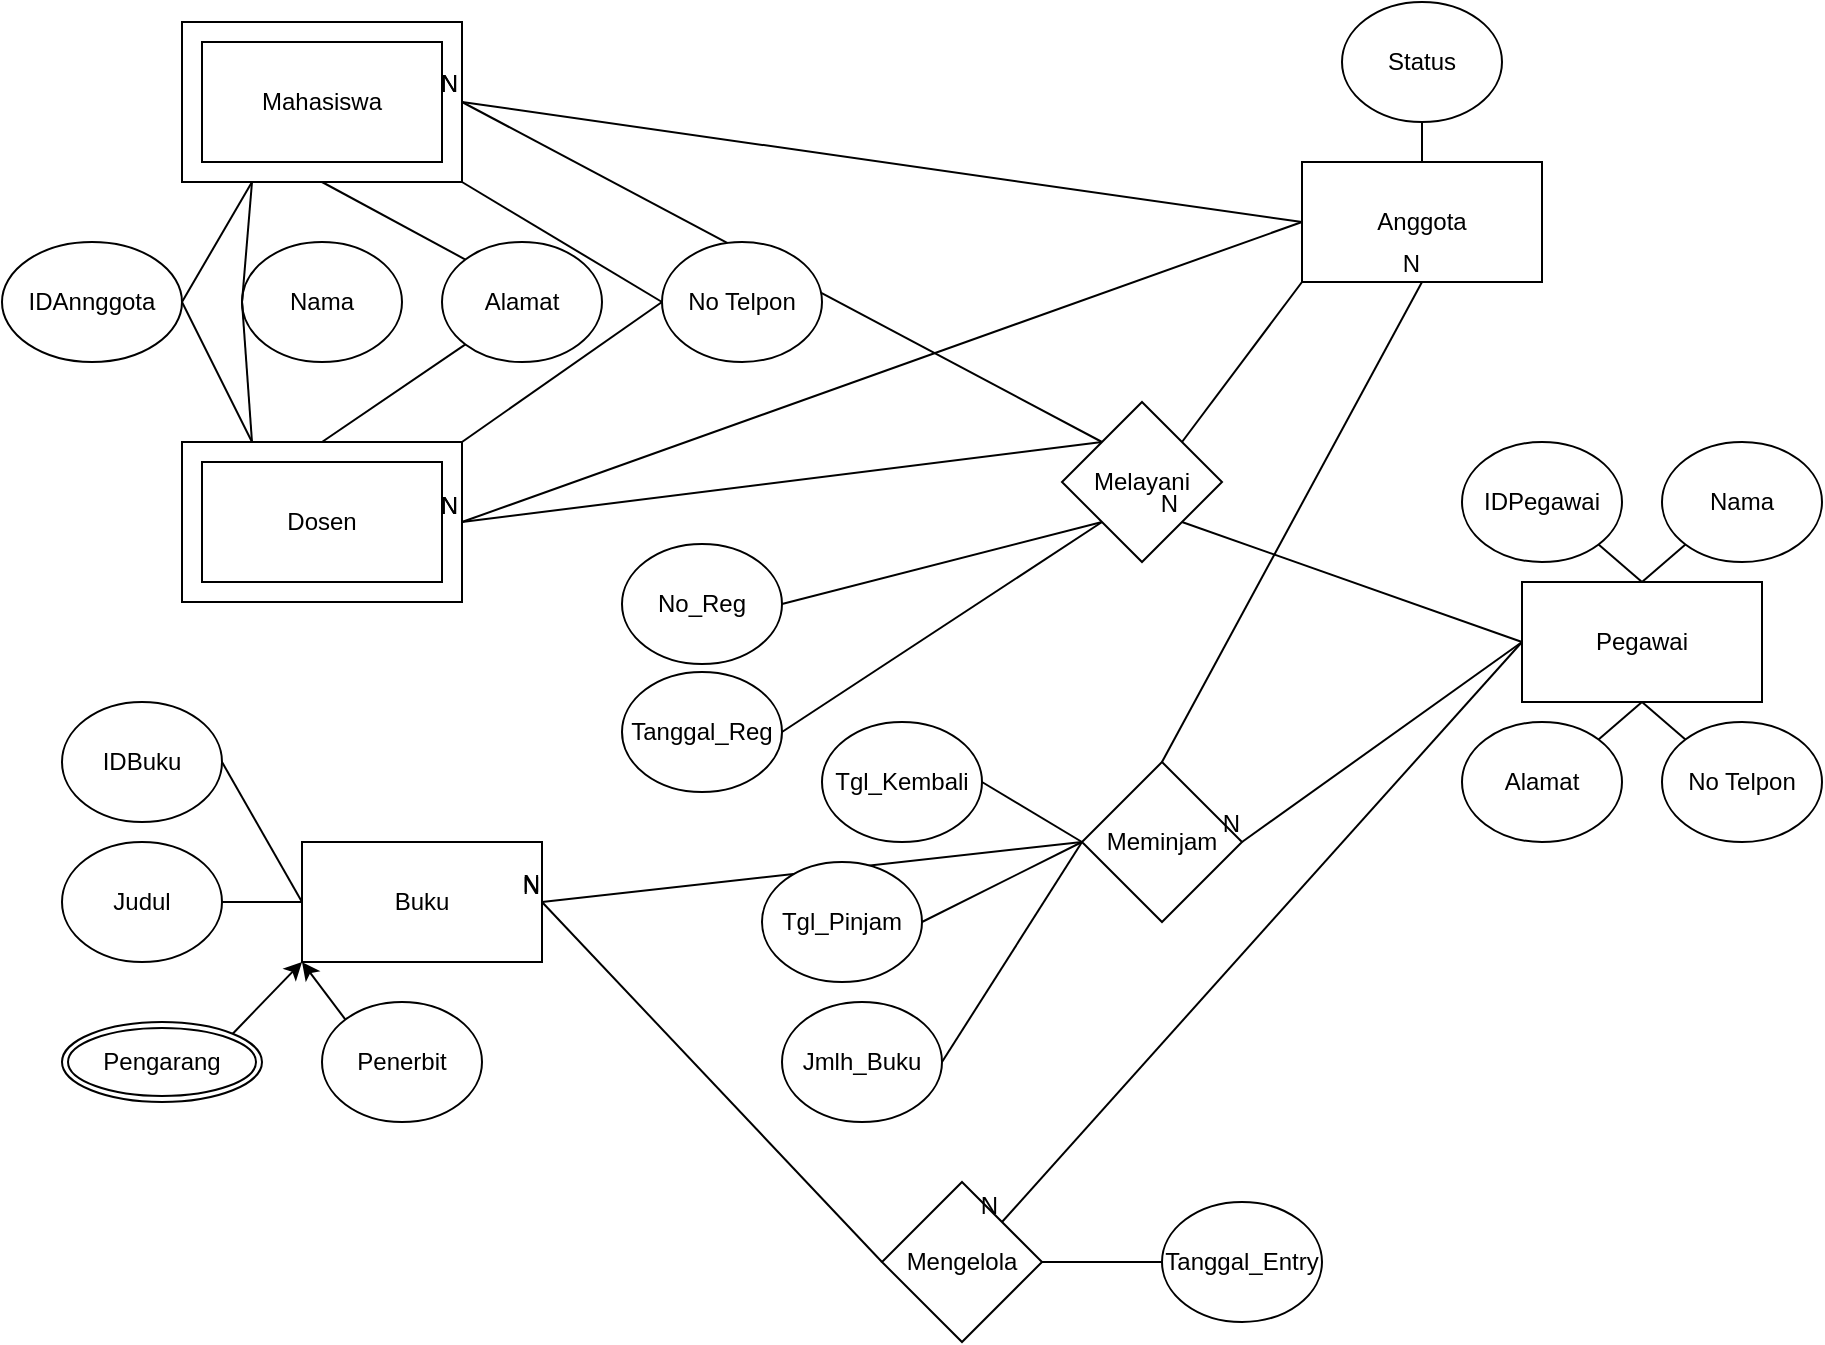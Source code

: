 <mxfile version="24.7.13">
  <diagram name="Page-1" id="Xk5fTRZYXzfiinf3gOBg">
    <mxGraphModel dx="1240" dy="778" grid="1" gridSize="10" guides="1" tooltips="1" connect="1" arrows="1" fold="1" page="1" pageScale="1" pageWidth="1169" pageHeight="827" math="0" shadow="0">
      <root>
        <mxCell id="0" />
        <mxCell id="1" parent="0" />
        <mxCell id="7FB4F0s5g6MZkallYVds-141" value="" style="rounded=0;whiteSpace=wrap;html=1;" parent="1" vertex="1">
          <mxGeometry x="140" y="299" width="140" height="80" as="geometry" />
        </mxCell>
        <mxCell id="7FB4F0s5g6MZkallYVds-140" value="" style="rounded=0;whiteSpace=wrap;html=1;" parent="1" vertex="1">
          <mxGeometry x="140" y="89" width="140" height="80" as="geometry" />
        </mxCell>
        <mxCell id="7FB4F0s5g6MZkallYVds-57" value="Mahasiswa" style="rounded=0;whiteSpace=wrap;html=1;" parent="1" vertex="1">
          <mxGeometry x="150" y="99" width="120" height="60" as="geometry" />
        </mxCell>
        <mxCell id="7FB4F0s5g6MZkallYVds-58" value="Dosen" style="rounded=0;whiteSpace=wrap;html=1;" parent="1" vertex="1">
          <mxGeometry x="150" y="309" width="120" height="60" as="geometry" />
        </mxCell>
        <mxCell id="7FB4F0s5g6MZkallYVds-60" value="IDAnnggota" style="ellipse;whiteSpace=wrap;html=1;" parent="1" vertex="1">
          <mxGeometry x="50" y="199" width="90" height="60" as="geometry" />
        </mxCell>
        <mxCell id="7FB4F0s5g6MZkallYVds-61" value="" style="endArrow=none;html=1;rounded=0;entryX=0.25;entryY=1;entryDx=0;entryDy=0;exitX=1;exitY=0.5;exitDx=0;exitDy=0;" parent="1" source="7FB4F0s5g6MZkallYVds-60" target="7FB4F0s5g6MZkallYVds-140" edge="1">
          <mxGeometry width="50" height="50" relative="1" as="geometry">
            <mxPoint x="150" y="229" as="sourcePoint" />
            <mxPoint x="510" y="169" as="targetPoint" />
          </mxGeometry>
        </mxCell>
        <mxCell id="7FB4F0s5g6MZkallYVds-62" value="" style="endArrow=none;html=1;rounded=0;entryX=1;entryY=0.5;entryDx=0;entryDy=0;exitX=0.25;exitY=0;exitDx=0;exitDy=0;" parent="1" source="7FB4F0s5g6MZkallYVds-141" target="7FB4F0s5g6MZkallYVds-60" edge="1">
          <mxGeometry width="50" height="50" relative="1" as="geometry">
            <mxPoint x="160" y="239" as="sourcePoint" />
            <mxPoint x="160" y="169" as="targetPoint" />
          </mxGeometry>
        </mxCell>
        <mxCell id="7FB4F0s5g6MZkallYVds-63" value="&lt;span style=&quot;font-weight: normal;&quot;&gt;Nama&lt;/span&gt;" style="ellipse;whiteSpace=wrap;html=1;fontStyle=1" parent="1" vertex="1">
          <mxGeometry x="170" y="199" width="80" height="60" as="geometry" />
        </mxCell>
        <mxCell id="7FB4F0s5g6MZkallYVds-64" value="" style="endArrow=none;html=1;rounded=0;exitX=0;exitY=0.5;exitDx=0;exitDy=0;entryX=0.25;entryY=1;entryDx=0;entryDy=0;" parent="1" source="7FB4F0s5g6MZkallYVds-63" target="7FB4F0s5g6MZkallYVds-140" edge="1">
          <mxGeometry width="50" height="50" relative="1" as="geometry">
            <mxPoint x="460" y="219" as="sourcePoint" />
            <mxPoint x="510" y="169" as="targetPoint" />
          </mxGeometry>
        </mxCell>
        <mxCell id="7FB4F0s5g6MZkallYVds-65" value="" style="endArrow=none;html=1;rounded=0;exitX=0;exitY=0.5;exitDx=0;exitDy=0;entryX=0.25;entryY=0;entryDx=0;entryDy=0;" parent="1" source="7FB4F0s5g6MZkallYVds-63" target="7FB4F0s5g6MZkallYVds-141" edge="1">
          <mxGeometry width="50" height="50" relative="1" as="geometry">
            <mxPoint x="220" y="209" as="sourcePoint" />
            <mxPoint x="160" y="169" as="targetPoint" />
          </mxGeometry>
        </mxCell>
        <mxCell id="7FB4F0s5g6MZkallYVds-68" value="" style="endArrow=none;html=1;rounded=0;entryX=0;entryY=1;entryDx=0;entryDy=0;exitX=0.5;exitY=0;exitDx=0;exitDy=0;" parent="1" source="7FB4F0s5g6MZkallYVds-141" target="7FB4F0s5g6MZkallYVds-67" edge="1">
          <mxGeometry width="50" height="50" relative="1" as="geometry">
            <mxPoint x="460" y="219" as="sourcePoint" />
            <mxPoint x="510" y="169" as="targetPoint" />
          </mxGeometry>
        </mxCell>
        <mxCell id="7FB4F0s5g6MZkallYVds-69" value="" style="endArrow=none;html=1;rounded=0;entryX=0;entryY=0;entryDx=0;entryDy=0;exitX=0.5;exitY=1;exitDx=0;exitDy=0;" parent="1" source="7FB4F0s5g6MZkallYVds-140" target="7FB4F0s5g6MZkallYVds-67" edge="1">
          <mxGeometry width="50" height="50" relative="1" as="geometry">
            <mxPoint x="340" y="129" as="sourcePoint" />
            <mxPoint x="291" y="260" as="targetPoint" />
          </mxGeometry>
        </mxCell>
        <mxCell id="7FB4F0s5g6MZkallYVds-70" value="Anggota" style="rounded=0;whiteSpace=wrap;html=1;" parent="1" vertex="1">
          <mxGeometry x="700" y="159" width="120" height="60" as="geometry" />
        </mxCell>
        <mxCell id="7FB4F0s5g6MZkallYVds-73" value="" style="endArrow=none;html=1;rounded=0;exitX=0;exitY=0.5;exitDx=0;exitDy=0;entryX=1;entryY=1;entryDx=0;entryDy=0;" parent="1" source="7FB4F0s5g6MZkallYVds-56" target="7FB4F0s5g6MZkallYVds-140" edge="1">
          <mxGeometry width="50" height="50" relative="1" as="geometry">
            <mxPoint x="460" y="219" as="sourcePoint" />
            <mxPoint x="510" y="169" as="targetPoint" />
          </mxGeometry>
        </mxCell>
        <mxCell id="7FB4F0s5g6MZkallYVds-74" value="" style="endArrow=none;html=1;rounded=0;exitX=0;exitY=0.5;exitDx=0;exitDy=0;entryX=1;entryY=0;entryDx=0;entryDy=0;" parent="1" source="7FB4F0s5g6MZkallYVds-56" target="7FB4F0s5g6MZkallYVds-141" edge="1">
          <mxGeometry width="50" height="50" relative="1" as="geometry">
            <mxPoint x="390" y="239" as="sourcePoint" />
            <mxPoint x="280" y="169" as="targetPoint" />
          </mxGeometry>
        </mxCell>
        <mxCell id="7FB4F0s5g6MZkallYVds-75" value="&lt;span style=&quot;font-weight: normal;&quot;&gt;Status&lt;/span&gt;" style="ellipse;whiteSpace=wrap;html=1;fontStyle=1" parent="1" vertex="1">
          <mxGeometry x="720" y="79" width="80" height="60" as="geometry" />
        </mxCell>
        <mxCell id="7FB4F0s5g6MZkallYVds-77" value="" style="endArrow=none;html=1;rounded=0;exitX=0.5;exitY=1;exitDx=0;exitDy=0;entryX=0.5;entryY=0;entryDx=0;entryDy=0;" parent="1" source="7FB4F0s5g6MZkallYVds-75" target="7FB4F0s5g6MZkallYVds-70" edge="1">
          <mxGeometry width="50" height="50" relative="1" as="geometry">
            <mxPoint x="1170" y="69" as="sourcePoint" />
            <mxPoint x="800" y="59" as="targetPoint" />
          </mxGeometry>
        </mxCell>
        <mxCell id="7FB4F0s5g6MZkallYVds-79" value="Buku" style="rounded=0;whiteSpace=wrap;html=1;" parent="1" vertex="1">
          <mxGeometry x="200" y="499" width="120" height="60" as="geometry" />
        </mxCell>
        <mxCell id="7FB4F0s5g6MZkallYVds-80" value="&lt;span style=&quot;font-weight: normal;&quot;&gt;Judul&lt;/span&gt;" style="ellipse;whiteSpace=wrap;html=1;fontStyle=1" parent="1" vertex="1">
          <mxGeometry x="80" y="499" width="80" height="60" as="geometry" />
        </mxCell>
        <mxCell id="7FB4F0s5g6MZkallYVds-81" value="" style="endArrow=none;html=1;rounded=0;exitX=1;exitY=0.5;exitDx=0;exitDy=0;entryX=0;entryY=0.5;entryDx=0;entryDy=0;" parent="1" source="7FB4F0s5g6MZkallYVds-80" target="7FB4F0s5g6MZkallYVds-79" edge="1">
          <mxGeometry width="50" height="50" relative="1" as="geometry">
            <mxPoint x="450" y="409" as="sourcePoint" />
            <mxPoint x="500" y="359" as="targetPoint" />
            <Array as="points">
              <mxPoint x="190" y="529" />
            </Array>
          </mxGeometry>
        </mxCell>
        <mxCell id="7FB4F0s5g6MZkallYVds-84" value="&lt;span style=&quot;font-weight: normal;&quot;&gt;IDBuku&lt;/span&gt;" style="ellipse;whiteSpace=wrap;html=1;fontStyle=1" parent="1" vertex="1">
          <mxGeometry x="80" y="429" width="80" height="60" as="geometry" />
        </mxCell>
        <mxCell id="7FB4F0s5g6MZkallYVds-85" value="" style="endArrow=none;html=1;rounded=0;exitX=1;exitY=0.5;exitDx=0;exitDy=0;entryX=0;entryY=0.5;entryDx=0;entryDy=0;" parent="1" source="7FB4F0s5g6MZkallYVds-84" target="7FB4F0s5g6MZkallYVds-79" edge="1">
          <mxGeometry width="50" height="50" relative="1" as="geometry">
            <mxPoint x="170" y="609" as="sourcePoint" />
            <mxPoint x="210" y="539" as="targetPoint" />
            <Array as="points" />
          </mxGeometry>
        </mxCell>
        <mxCell id="7FB4F0s5g6MZkallYVds-90" value="" style="endArrow=classic;html=1;rounded=0;exitX=1;exitY=0;exitDx=0;exitDy=0;entryX=0;entryY=1;entryDx=0;entryDy=0;" parent="1" source="7FB4F0s5g6MZkallYVds-133" target="7FB4F0s5g6MZkallYVds-79" edge="1">
          <mxGeometry width="50" height="50" relative="1" as="geometry">
            <mxPoint x="180" y="589" as="sourcePoint" />
            <mxPoint x="500" y="479" as="targetPoint" />
          </mxGeometry>
        </mxCell>
        <mxCell id="7FB4F0s5g6MZkallYVds-93" value="" style="endArrow=classic;html=1;rounded=0;exitX=0;exitY=0;exitDx=0;exitDy=0;entryX=0;entryY=1;entryDx=0;entryDy=0;" parent="1" source="7FB4F0s5g6MZkallYVds-135" target="7FB4F0s5g6MZkallYVds-79" edge="1">
          <mxGeometry width="50" height="50" relative="1" as="geometry">
            <mxPoint x="220" y="589" as="sourcePoint" />
            <mxPoint x="210" y="569" as="targetPoint" />
          </mxGeometry>
        </mxCell>
        <mxCell id="7FB4F0s5g6MZkallYVds-94" value="Pegawai" style="rounded=0;whiteSpace=wrap;html=1;" parent="1" vertex="1">
          <mxGeometry x="810" y="369" width="120" height="60" as="geometry" />
        </mxCell>
        <mxCell id="7FB4F0s5g6MZkallYVds-95" value="&lt;span style=&quot;font-weight: normal;&quot;&gt;IDPegawai&lt;/span&gt;" style="ellipse;whiteSpace=wrap;html=1;fontStyle=1" parent="1" vertex="1">
          <mxGeometry x="780" y="299" width="80" height="60" as="geometry" />
        </mxCell>
        <mxCell id="7FB4F0s5g6MZkallYVds-96" value="&lt;span style=&quot;font-weight: normal;&quot;&gt;Nama&lt;/span&gt;" style="ellipse;whiteSpace=wrap;html=1;fontStyle=1" parent="1" vertex="1">
          <mxGeometry x="880" y="299" width="80" height="60" as="geometry" />
        </mxCell>
        <mxCell id="7FB4F0s5g6MZkallYVds-97" value="&lt;span style=&quot;font-weight: normal;&quot;&gt;Alamat&lt;/span&gt;" style="ellipse;whiteSpace=wrap;html=1;fontStyle=1" parent="1" vertex="1">
          <mxGeometry x="780" y="439" width="80" height="60" as="geometry" />
        </mxCell>
        <mxCell id="7FB4F0s5g6MZkallYVds-98" value="&lt;span style=&quot;font-weight: normal;&quot;&gt;No Telpon&lt;/span&gt;" style="ellipse;whiteSpace=wrap;html=1;fontStyle=1" parent="1" vertex="1">
          <mxGeometry x="880" y="439" width="80" height="60" as="geometry" />
        </mxCell>
        <mxCell id="7FB4F0s5g6MZkallYVds-99" value="" style="endArrow=none;html=1;rounded=0;exitX=1;exitY=0;exitDx=0;exitDy=0;entryX=0.5;entryY=1;entryDx=0;entryDy=0;" parent="1" source="7FB4F0s5g6MZkallYVds-97" target="7FB4F0s5g6MZkallYVds-94" edge="1">
          <mxGeometry width="50" height="50" relative="1" as="geometry">
            <mxPoint x="850" y="419" as="sourcePoint" />
            <mxPoint x="870" y="419" as="targetPoint" />
          </mxGeometry>
        </mxCell>
        <mxCell id="7FB4F0s5g6MZkallYVds-100" value="" style="endArrow=none;html=1;rounded=0;exitX=0;exitY=0;exitDx=0;exitDy=0;entryX=0.5;entryY=1;entryDx=0;entryDy=0;" parent="1" source="7FB4F0s5g6MZkallYVds-98" target="7FB4F0s5g6MZkallYVds-94" edge="1">
          <mxGeometry width="50" height="50" relative="1" as="geometry">
            <mxPoint x="859" y="458" as="sourcePoint" />
            <mxPoint x="880" y="439" as="targetPoint" />
            <Array as="points" />
          </mxGeometry>
        </mxCell>
        <mxCell id="7FB4F0s5g6MZkallYVds-101" value="" style="endArrow=none;html=1;rounded=0;exitX=0.5;exitY=0;exitDx=0;exitDy=0;entryX=0;entryY=1;entryDx=0;entryDy=0;" parent="1" source="7FB4F0s5g6MZkallYVds-94" target="7FB4F0s5g6MZkallYVds-96" edge="1">
          <mxGeometry width="50" height="50" relative="1" as="geometry">
            <mxPoint x="859" y="458" as="sourcePoint" />
            <mxPoint x="880" y="439" as="targetPoint" />
          </mxGeometry>
        </mxCell>
        <mxCell id="7FB4F0s5g6MZkallYVds-102" value="" style="endArrow=none;html=1;rounded=0;exitX=0.5;exitY=0;exitDx=0;exitDy=0;entryX=1;entryY=1;entryDx=0;entryDy=0;" parent="1" source="7FB4F0s5g6MZkallYVds-94" target="7FB4F0s5g6MZkallYVds-95" edge="1">
          <mxGeometry width="50" height="50" relative="1" as="geometry">
            <mxPoint x="880" y="379" as="sourcePoint" />
            <mxPoint x="901" y="360" as="targetPoint" />
          </mxGeometry>
        </mxCell>
        <mxCell id="7FB4F0s5g6MZkallYVds-103" value="Meminjam" style="rhombus;whiteSpace=wrap;html=1;" parent="1" vertex="1">
          <mxGeometry x="590" y="459" width="80" height="80" as="geometry" />
        </mxCell>
        <mxCell id="7FB4F0s5g6MZkallYVds-107" value="Melayani" style="rhombus;whiteSpace=wrap;html=1;" parent="1" vertex="1">
          <mxGeometry x="580" y="279" width="80" height="80" as="geometry" />
        </mxCell>
        <mxCell id="7FB4F0s5g6MZkallYVds-115" value="&lt;span style=&quot;font-weight: normal;&quot;&gt;No_Reg&lt;/span&gt;" style="ellipse;whiteSpace=wrap;html=1;fontStyle=1" parent="1" vertex="1">
          <mxGeometry x="360" y="350" width="80" height="60" as="geometry" />
        </mxCell>
        <mxCell id="7FB4F0s5g6MZkallYVds-116" value="&lt;span style=&quot;font-weight: normal;&quot;&gt;Tanggal_Reg&lt;/span&gt;" style="ellipse;whiteSpace=wrap;html=1;fontStyle=1" parent="1" vertex="1">
          <mxGeometry x="360" y="414" width="80" height="60" as="geometry" />
        </mxCell>
        <mxCell id="7FB4F0s5g6MZkallYVds-117" value="" style="endArrow=none;html=1;rounded=0;exitX=1;exitY=0.5;exitDx=0;exitDy=0;entryX=0;entryY=1;entryDx=0;entryDy=0;" parent="1" source="7FB4F0s5g6MZkallYVds-115" target="7FB4F0s5g6MZkallYVds-107" edge="1">
          <mxGeometry width="50" height="50" relative="1" as="geometry">
            <mxPoint x="450" y="409" as="sourcePoint" />
            <mxPoint x="500" y="359" as="targetPoint" />
          </mxGeometry>
        </mxCell>
        <mxCell id="7FB4F0s5g6MZkallYVds-118" value="" style="endArrow=none;html=1;rounded=0;exitX=1;exitY=0.5;exitDx=0;exitDy=0;entryX=0;entryY=1;entryDx=0;entryDy=0;" parent="1" source="7FB4F0s5g6MZkallYVds-116" target="7FB4F0s5g6MZkallYVds-107" edge="1">
          <mxGeometry width="50" height="50" relative="1" as="geometry">
            <mxPoint x="450" y="409" as="sourcePoint" />
            <mxPoint x="550" y="389" as="targetPoint" />
          </mxGeometry>
        </mxCell>
        <mxCell id="7FB4F0s5g6MZkallYVds-119" value="Mengelola" style="rhombus;whiteSpace=wrap;html=1;" parent="1" vertex="1">
          <mxGeometry x="490" y="669" width="80" height="80" as="geometry" />
        </mxCell>
        <mxCell id="7FB4F0s5g6MZkallYVds-123" value="&lt;span style=&quot;font-weight: normal;&quot;&gt;Tanggal_Entry&lt;/span&gt;" style="ellipse;whiteSpace=wrap;html=1;fontStyle=1" parent="1" vertex="1">
          <mxGeometry x="630" y="679" width="80" height="60" as="geometry" />
        </mxCell>
        <mxCell id="7FB4F0s5g6MZkallYVds-124" value="" style="endArrow=none;html=1;rounded=0;exitX=1;exitY=0.5;exitDx=0;exitDy=0;entryX=0;entryY=0.5;entryDx=0;entryDy=0;" parent="1" source="7FB4F0s5g6MZkallYVds-119" target="7FB4F0s5g6MZkallYVds-123" edge="1">
          <mxGeometry width="50" height="50" relative="1" as="geometry">
            <mxPoint x="480" y="554" as="sourcePoint" />
            <mxPoint x="530" y="454" as="targetPoint" />
          </mxGeometry>
        </mxCell>
        <mxCell id="7FB4F0s5g6MZkallYVds-131" value="&lt;span style=&quot;font-weight: 400;&quot;&gt;Tgl_Kembali&lt;/span&gt;&lt;span style=&quot;background-color: initial; text-wrap: nowrap; color: rgba(0, 0, 0, 0); font-family: monospace; font-size: 0px; font-weight: 400; text-align: start;&quot;&gt;%3CmxGraphModel%3E%3Croot%3E%3CmxCell%20id%3D%220%22%2F%3E%3CmxCell%20id%3D%221%22%20parent%3D%220%22%2F%3E%3CmxCell%20id%3D%222%22%20value%3D%22%26lt%3Bspan%20style%3D%26quot%3Bfont-weight%3A%20normal%3B%26quot%3B%26gt%3BTanggal_Reg%26lt%3B%2Fspan%26gt%3B%22%20style%3D%22ellipse%3BwhiteSpace%3Dwrap%3Bhtml%3D1%3BfontStyle%3D1%22%20vertex%3D%221%22%20parent%3D%221%22%3E%3CmxGeometry%20x%3D%22320%22%20y%3D%22350%22%20width%3D%2280%22%20height%3D%2260%22%20as%3D%22geometry%22%2F%3E%3C%2FmxCell%3E%3C%2Froot%3E%3C%2FmxGraphModel&lt;/span&gt;&lt;span style=&quot;background-color: initial; text-wrap: nowrap; color: rgba(0, 0, 0, 0); font-family: monospace; font-size: 0px; font-weight: 400; text-align: start;&quot;&gt;3CmxGraphModel%3E%3Croot%3E%3CmxCell%20id%3D%220%22%2F%3E%3CmxCell%20id%3D%221%22%20parent%3D%220%22%2F%3E%3CmxCell%20id%3D%222%22%20value%3D%22%26lt%3Bspan%20style%3D%26quot%3Bfont-weight%3A%20normal%3B%26quot%3B%26gt%3BTanggal_Reg%26lt%3B%2Fspan%26gt%3B%22%20style%3D%22ellipse%3BwhiteSpace%3Dwrap%3Bhtml%3D1%3BfontStyle%3D1%22%20vertex%3D%221%22%20parent%3D%221%22%3E%3CmxGeometry%20x%3D%22320%22%20y%3D%22350%22%20width%3D%2280%22%20height%3D%2260%22%20as%3D%22geometry%22%2F%3E%3C%2FmxCell%3E%3C%2Froot%3E%3C%2FmxGraphModel%3E&lt;/span&gt;" style="ellipse;whiteSpace=wrap;html=1;fontStyle=1" parent="1" vertex="1">
          <mxGeometry x="460" y="439" width="80" height="60" as="geometry" />
        </mxCell>
        <mxCell id="7FB4F0s5g6MZkallYVds-132" value="&lt;span style=&quot;font-weight: 400;&quot;&gt;Jmlh_Buku&lt;/span&gt;" style="ellipse;whiteSpace=wrap;html=1;fontStyle=1" parent="1" vertex="1">
          <mxGeometry x="440" y="579" width="80" height="60" as="geometry" />
        </mxCell>
        <mxCell id="7FB4F0s5g6MZkallYVds-133" value="Pengarang" style="ellipse;shape=doubleEllipse;margin=3;whiteSpace=wrap;html=1;align=center;" parent="1" vertex="1">
          <mxGeometry x="80" y="589" width="100" height="40" as="geometry" />
        </mxCell>
        <mxCell id="7FB4F0s5g6MZkallYVds-135" value="&lt;span style=&quot;font-weight: normal;&quot;&gt;Penerbit&lt;/span&gt;" style="ellipse;whiteSpace=wrap;html=1;fontStyle=1" parent="1" vertex="1">
          <mxGeometry x="210" y="579" width="80" height="60" as="geometry" />
        </mxCell>
        <mxCell id="7FB4F0s5g6MZkallYVds-137" value="" style="endArrow=none;html=1;rounded=0;exitX=1;exitY=0.5;exitDx=0;exitDy=0;entryX=0;entryY=0.5;entryDx=0;entryDy=0;" parent="1" source="7FB4F0s5g6MZkallYVds-131" target="7FB4F0s5g6MZkallYVds-103" edge="1">
          <mxGeometry width="50" height="50" relative="1" as="geometry">
            <mxPoint x="400" y="519" as="sourcePoint" />
            <mxPoint x="450" y="419" as="targetPoint" />
          </mxGeometry>
        </mxCell>
        <mxCell id="7FB4F0s5g6MZkallYVds-138" value="" style="endArrow=none;html=1;rounded=0;exitX=1;exitY=0.5;exitDx=0;exitDy=0;entryX=0;entryY=0.5;entryDx=0;entryDy=0;" parent="1" source="7FB4F0s5g6MZkallYVds-130" target="7FB4F0s5g6MZkallYVds-103" edge="1">
          <mxGeometry width="50" height="50" relative="1" as="geometry">
            <mxPoint x="505" y="479" as="sourcePoint" />
            <mxPoint x="520" y="469" as="targetPoint" />
          </mxGeometry>
        </mxCell>
        <mxCell id="7FB4F0s5g6MZkallYVds-139" value="" style="endArrow=none;html=1;rounded=0;exitX=1;exitY=0.5;exitDx=0;exitDy=0;entryX=0;entryY=0.5;entryDx=0;entryDy=0;" parent="1" source="7FB4F0s5g6MZkallYVds-132" target="7FB4F0s5g6MZkallYVds-103" edge="1">
          <mxGeometry width="50" height="50" relative="1" as="geometry">
            <mxPoint x="500" y="549" as="sourcePoint" />
            <mxPoint x="520" y="469" as="targetPoint" />
          </mxGeometry>
        </mxCell>
        <mxCell id="7FB4F0s5g6MZkallYVds-67" value="&lt;span style=&quot;font-weight: normal;&quot;&gt;Alamat&lt;/span&gt;" style="ellipse;whiteSpace=wrap;html=1;fontStyle=1" parent="1" vertex="1">
          <mxGeometry x="270" y="199" width="80" height="60" as="geometry" />
        </mxCell>
        <mxCell id="g1zbAH3C95G_mZ3iaQM2-10" value="" style="endArrow=none;html=1;rounded=0;entryX=1;entryY=0.5;entryDx=0;entryDy=0;exitX=0;exitY=0.5;exitDx=0;exitDy=0;" edge="1" parent="1" source="7FB4F0s5g6MZkallYVds-70" target="7FB4F0s5g6MZkallYVds-141">
          <mxGeometry relative="1" as="geometry">
            <mxPoint x="460" y="220" as="sourcePoint" />
            <mxPoint x="620" y="220" as="targetPoint" />
          </mxGeometry>
        </mxCell>
        <mxCell id="g1zbAH3C95G_mZ3iaQM2-11" value="N" style="resizable=0;html=1;whiteSpace=wrap;align=right;verticalAlign=bottom;" connectable="0" vertex="1" parent="g1zbAH3C95G_mZ3iaQM2-10">
          <mxGeometry x="1" relative="1" as="geometry" />
        </mxCell>
        <mxCell id="g1zbAH3C95G_mZ3iaQM2-12" value="" style="endArrow=none;html=1;rounded=0;entryX=1;entryY=0.5;entryDx=0;entryDy=0;exitX=0;exitY=0.5;exitDx=0;exitDy=0;" edge="1" parent="1" source="7FB4F0s5g6MZkallYVds-70" target="7FB4F0s5g6MZkallYVds-140">
          <mxGeometry relative="1" as="geometry">
            <mxPoint x="710" y="184" as="sourcePoint" />
            <mxPoint x="290" y="349" as="targetPoint" />
          </mxGeometry>
        </mxCell>
        <mxCell id="g1zbAH3C95G_mZ3iaQM2-13" value="N" style="resizable=0;html=1;whiteSpace=wrap;align=right;verticalAlign=bottom;" connectable="0" vertex="1" parent="g1zbAH3C95G_mZ3iaQM2-12">
          <mxGeometry x="1" relative="1" as="geometry" />
        </mxCell>
        <mxCell id="g1zbAH3C95G_mZ3iaQM2-14" value="" style="endArrow=none;html=1;rounded=0;entryX=1;entryY=0.5;entryDx=0;entryDy=0;exitX=0;exitY=0;exitDx=0;exitDy=0;" edge="1" parent="1" source="7FB4F0s5g6MZkallYVds-107" target="7FB4F0s5g6MZkallYVds-140">
          <mxGeometry relative="1" as="geometry">
            <mxPoint x="710" y="199" as="sourcePoint" />
            <mxPoint x="290" y="139" as="targetPoint" />
          </mxGeometry>
        </mxCell>
        <mxCell id="g1zbAH3C95G_mZ3iaQM2-15" value="N" style="resizable=0;html=1;whiteSpace=wrap;align=right;verticalAlign=bottom;" connectable="0" vertex="1" parent="g1zbAH3C95G_mZ3iaQM2-14">
          <mxGeometry x="1" relative="1" as="geometry" />
        </mxCell>
        <mxCell id="7FB4F0s5g6MZkallYVds-56" value="&lt;span style=&quot;font-weight: normal;&quot;&gt;No Telpon&lt;/span&gt;" style="ellipse;whiteSpace=wrap;html=1;fontStyle=1" parent="1" vertex="1">
          <mxGeometry x="380" y="199" width="80" height="60" as="geometry" />
        </mxCell>
        <mxCell id="g1zbAH3C95G_mZ3iaQM2-16" value="" style="endArrow=none;html=1;rounded=0;entryX=1;entryY=0.5;entryDx=0;entryDy=0;exitX=0;exitY=0;exitDx=0;exitDy=0;" edge="1" parent="1" source="7FB4F0s5g6MZkallYVds-107" target="7FB4F0s5g6MZkallYVds-141">
          <mxGeometry relative="1" as="geometry">
            <mxPoint x="610" y="309" as="sourcePoint" />
            <mxPoint x="290" y="139" as="targetPoint" />
          </mxGeometry>
        </mxCell>
        <mxCell id="g1zbAH3C95G_mZ3iaQM2-17" value="N" style="resizable=0;html=1;whiteSpace=wrap;align=right;verticalAlign=bottom;" connectable="0" vertex="1" parent="g1zbAH3C95G_mZ3iaQM2-16">
          <mxGeometry x="1" relative="1" as="geometry" />
        </mxCell>
        <mxCell id="g1zbAH3C95G_mZ3iaQM2-18" value="" style="endArrow=none;html=1;rounded=0;exitX=1;exitY=0;exitDx=0;exitDy=0;entryX=0;entryY=1;entryDx=0;entryDy=0;" edge="1" parent="1" source="7FB4F0s5g6MZkallYVds-107" target="7FB4F0s5g6MZkallYVds-70">
          <mxGeometry relative="1" as="geometry">
            <mxPoint x="460" y="220" as="sourcePoint" />
            <mxPoint x="620" y="220" as="targetPoint" />
          </mxGeometry>
        </mxCell>
        <mxCell id="g1zbAH3C95G_mZ3iaQM2-19" value="" style="endArrow=none;html=1;rounded=0;entryX=1;entryY=1;entryDx=0;entryDy=0;exitX=0;exitY=0.5;exitDx=0;exitDy=0;" edge="1" parent="1" source="7FB4F0s5g6MZkallYVds-94" target="7FB4F0s5g6MZkallYVds-107">
          <mxGeometry relative="1" as="geometry">
            <mxPoint x="950" y="379" as="sourcePoint" />
            <mxPoint x="630" y="419" as="targetPoint" />
          </mxGeometry>
        </mxCell>
        <mxCell id="g1zbAH3C95G_mZ3iaQM2-20" value="N" style="resizable=0;html=1;whiteSpace=wrap;align=right;verticalAlign=bottom;" connectable="0" vertex="1" parent="g1zbAH3C95G_mZ3iaQM2-19">
          <mxGeometry x="1" relative="1" as="geometry" />
        </mxCell>
        <mxCell id="g1zbAH3C95G_mZ3iaQM2-21" value="" style="endArrow=none;html=1;rounded=0;entryX=0.5;entryY=1;entryDx=0;entryDy=0;exitX=0.5;exitY=0;exitDx=0;exitDy=0;" edge="1" parent="1" source="7FB4F0s5g6MZkallYVds-103" target="7FB4F0s5g6MZkallYVds-70">
          <mxGeometry relative="1" as="geometry">
            <mxPoint x="820" y="409" as="sourcePoint" />
            <mxPoint x="650" y="349" as="targetPoint" />
          </mxGeometry>
        </mxCell>
        <mxCell id="g1zbAH3C95G_mZ3iaQM2-22" value="N" style="resizable=0;html=1;whiteSpace=wrap;align=right;verticalAlign=bottom;" connectable="0" vertex="1" parent="g1zbAH3C95G_mZ3iaQM2-21">
          <mxGeometry x="1" relative="1" as="geometry" />
        </mxCell>
        <mxCell id="g1zbAH3C95G_mZ3iaQM2-23" value="" style="endArrow=none;html=1;rounded=0;entryX=1;entryY=0.5;entryDx=0;entryDy=0;exitX=0;exitY=0.5;exitDx=0;exitDy=0;" edge="1" parent="1" source="7FB4F0s5g6MZkallYVds-94" target="7FB4F0s5g6MZkallYVds-103">
          <mxGeometry relative="1" as="geometry">
            <mxPoint x="640" y="469" as="sourcePoint" />
            <mxPoint x="770" y="229" as="targetPoint" />
          </mxGeometry>
        </mxCell>
        <mxCell id="g1zbAH3C95G_mZ3iaQM2-24" value="N" style="resizable=0;html=1;whiteSpace=wrap;align=right;verticalAlign=bottom;" connectable="0" vertex="1" parent="g1zbAH3C95G_mZ3iaQM2-23">
          <mxGeometry x="1" relative="1" as="geometry" />
        </mxCell>
        <mxCell id="g1zbAH3C95G_mZ3iaQM2-25" value="" style="endArrow=none;html=1;rounded=0;entryX=1;entryY=0.5;entryDx=0;entryDy=0;exitX=0;exitY=0.5;exitDx=0;exitDy=0;" edge="1" parent="1" source="7FB4F0s5g6MZkallYVds-103" target="7FB4F0s5g6MZkallYVds-79">
          <mxGeometry relative="1" as="geometry">
            <mxPoint x="640" y="469" as="sourcePoint" />
            <mxPoint x="770" y="229" as="targetPoint" />
          </mxGeometry>
        </mxCell>
        <mxCell id="g1zbAH3C95G_mZ3iaQM2-26" value="N" style="resizable=0;html=1;whiteSpace=wrap;align=right;verticalAlign=bottom;" connectable="0" vertex="1" parent="g1zbAH3C95G_mZ3iaQM2-25">
          <mxGeometry x="1" relative="1" as="geometry" />
        </mxCell>
        <mxCell id="7FB4F0s5g6MZkallYVds-130" value="&lt;span style=&quot;font-weight: 400;&quot;&gt;Tgl_P&lt;/span&gt;&lt;span style=&quot;color: rgba(0, 0, 0, 0); font-family: monospace; font-size: 0px; font-weight: 400; text-align: start; text-wrap: nowrap;&quot;&gt;%3CmxGraphModel%3E%3Croot%3E%3CmxCell%20id%3D%220%22%2F%3E%3CmxCell%20id%3D%221%22%20parent%3D%220%22%2F%3E%3CmxCell%20id%3D%222%22%20value%3D%22%26lt%3Bspan%20style%3D%26quot%3Bfont-weight%3A%20normal%3B%26quot%3B%26gt%3BTanggal_Reg%26lt%3B%2Fspan%26gt%3B%22%20style%3D%22ellipse%3BwhiteSpace%3Dwrap%3Bhtml%3D1%3BfontStyle%3D1%22%20vertex%3D%221%22%20parent%3D%221%22%3E%3CmxGeometry%20x%3D%22320%22%20y%3D%22350%22%20width%3D%2280%22%20height%3D%2260%22%20as%3D%22geometry%22%2F%3E%3C%2FmxCell%3E%3C%2Froot%3E%3C%2FmxGraphModel%3E&lt;/span&gt;&lt;span style=&quot;font-weight: 400;&quot;&gt;injam&lt;/span&gt;&lt;span style=&quot;color: rgba(0, 0, 0, 0); font-family: monospace; font-size: 0px; font-weight: 400; text-align: start; text-wrap: nowrap;&quot;&gt;%3CmxGraphModel%3E%3Croot%3E%3CmxCell%20id%3D%220%22%2F%3E%3CmxCell%20id%3D%221%22%20parent%3D%220%22%2F%3E%3CmxCell%20id%3D%222%22%20value%3D%22%26lt%3Bspan%20style%3D%26quot%3Bfont-weight%3A%20normal%3B%26quot%3B%26gt%3BTanggal_Reg%26lt%3B%2Fspan%26gt%3B%22%20style%3D%22ellipse%3BwhiteSpace%3Dwrap%3Bhtml%3D1%3BfontStyle%3D1%22%20vertex%3D%221%22%20parent%3D%221%22%3E%3CmxGeometry%20x%3D%22320%22%20y%3D%22350%22%20width%3D%2280%22%20height%3D%2260%22%20as%3D%22geometry%22%2F%3E%3C%2FmxCell%3E%3C%2Froot%3E%3C%2FmxGraphModel%3E&lt;/span&gt;" style="ellipse;whiteSpace=wrap;html=1;fontStyle=1" parent="1" vertex="1">
          <mxGeometry x="430" y="509" width="80" height="60" as="geometry" />
        </mxCell>
        <mxCell id="g1zbAH3C95G_mZ3iaQM2-27" value="" style="endArrow=none;html=1;rounded=0;entryX=1;entryY=0;entryDx=0;entryDy=0;exitX=0;exitY=0.5;exitDx=0;exitDy=0;" edge="1" parent="1" source="7FB4F0s5g6MZkallYVds-94" target="7FB4F0s5g6MZkallYVds-119">
          <mxGeometry relative="1" as="geometry">
            <mxPoint x="820" y="409" as="sourcePoint" />
            <mxPoint x="680" y="509" as="targetPoint" />
          </mxGeometry>
        </mxCell>
        <mxCell id="g1zbAH3C95G_mZ3iaQM2-28" value="N" style="resizable=0;html=1;whiteSpace=wrap;align=right;verticalAlign=bottom;" connectable="0" vertex="1" parent="g1zbAH3C95G_mZ3iaQM2-27">
          <mxGeometry x="1" relative="1" as="geometry" />
        </mxCell>
        <mxCell id="g1zbAH3C95G_mZ3iaQM2-29" value="" style="endArrow=none;html=1;rounded=0;entryX=1;entryY=0.5;entryDx=0;entryDy=0;exitX=0;exitY=0.5;exitDx=0;exitDy=0;" edge="1" parent="1" source="7FB4F0s5g6MZkallYVds-119" target="7FB4F0s5g6MZkallYVds-79">
          <mxGeometry relative="1" as="geometry">
            <mxPoint x="820" y="409" as="sourcePoint" />
            <mxPoint x="560" y="699" as="targetPoint" />
          </mxGeometry>
        </mxCell>
        <mxCell id="g1zbAH3C95G_mZ3iaQM2-30" value="N" style="resizable=0;html=1;whiteSpace=wrap;align=right;verticalAlign=bottom;" connectable="0" vertex="1" parent="g1zbAH3C95G_mZ3iaQM2-29">
          <mxGeometry x="1" relative="1" as="geometry" />
        </mxCell>
      </root>
    </mxGraphModel>
  </diagram>
</mxfile>
